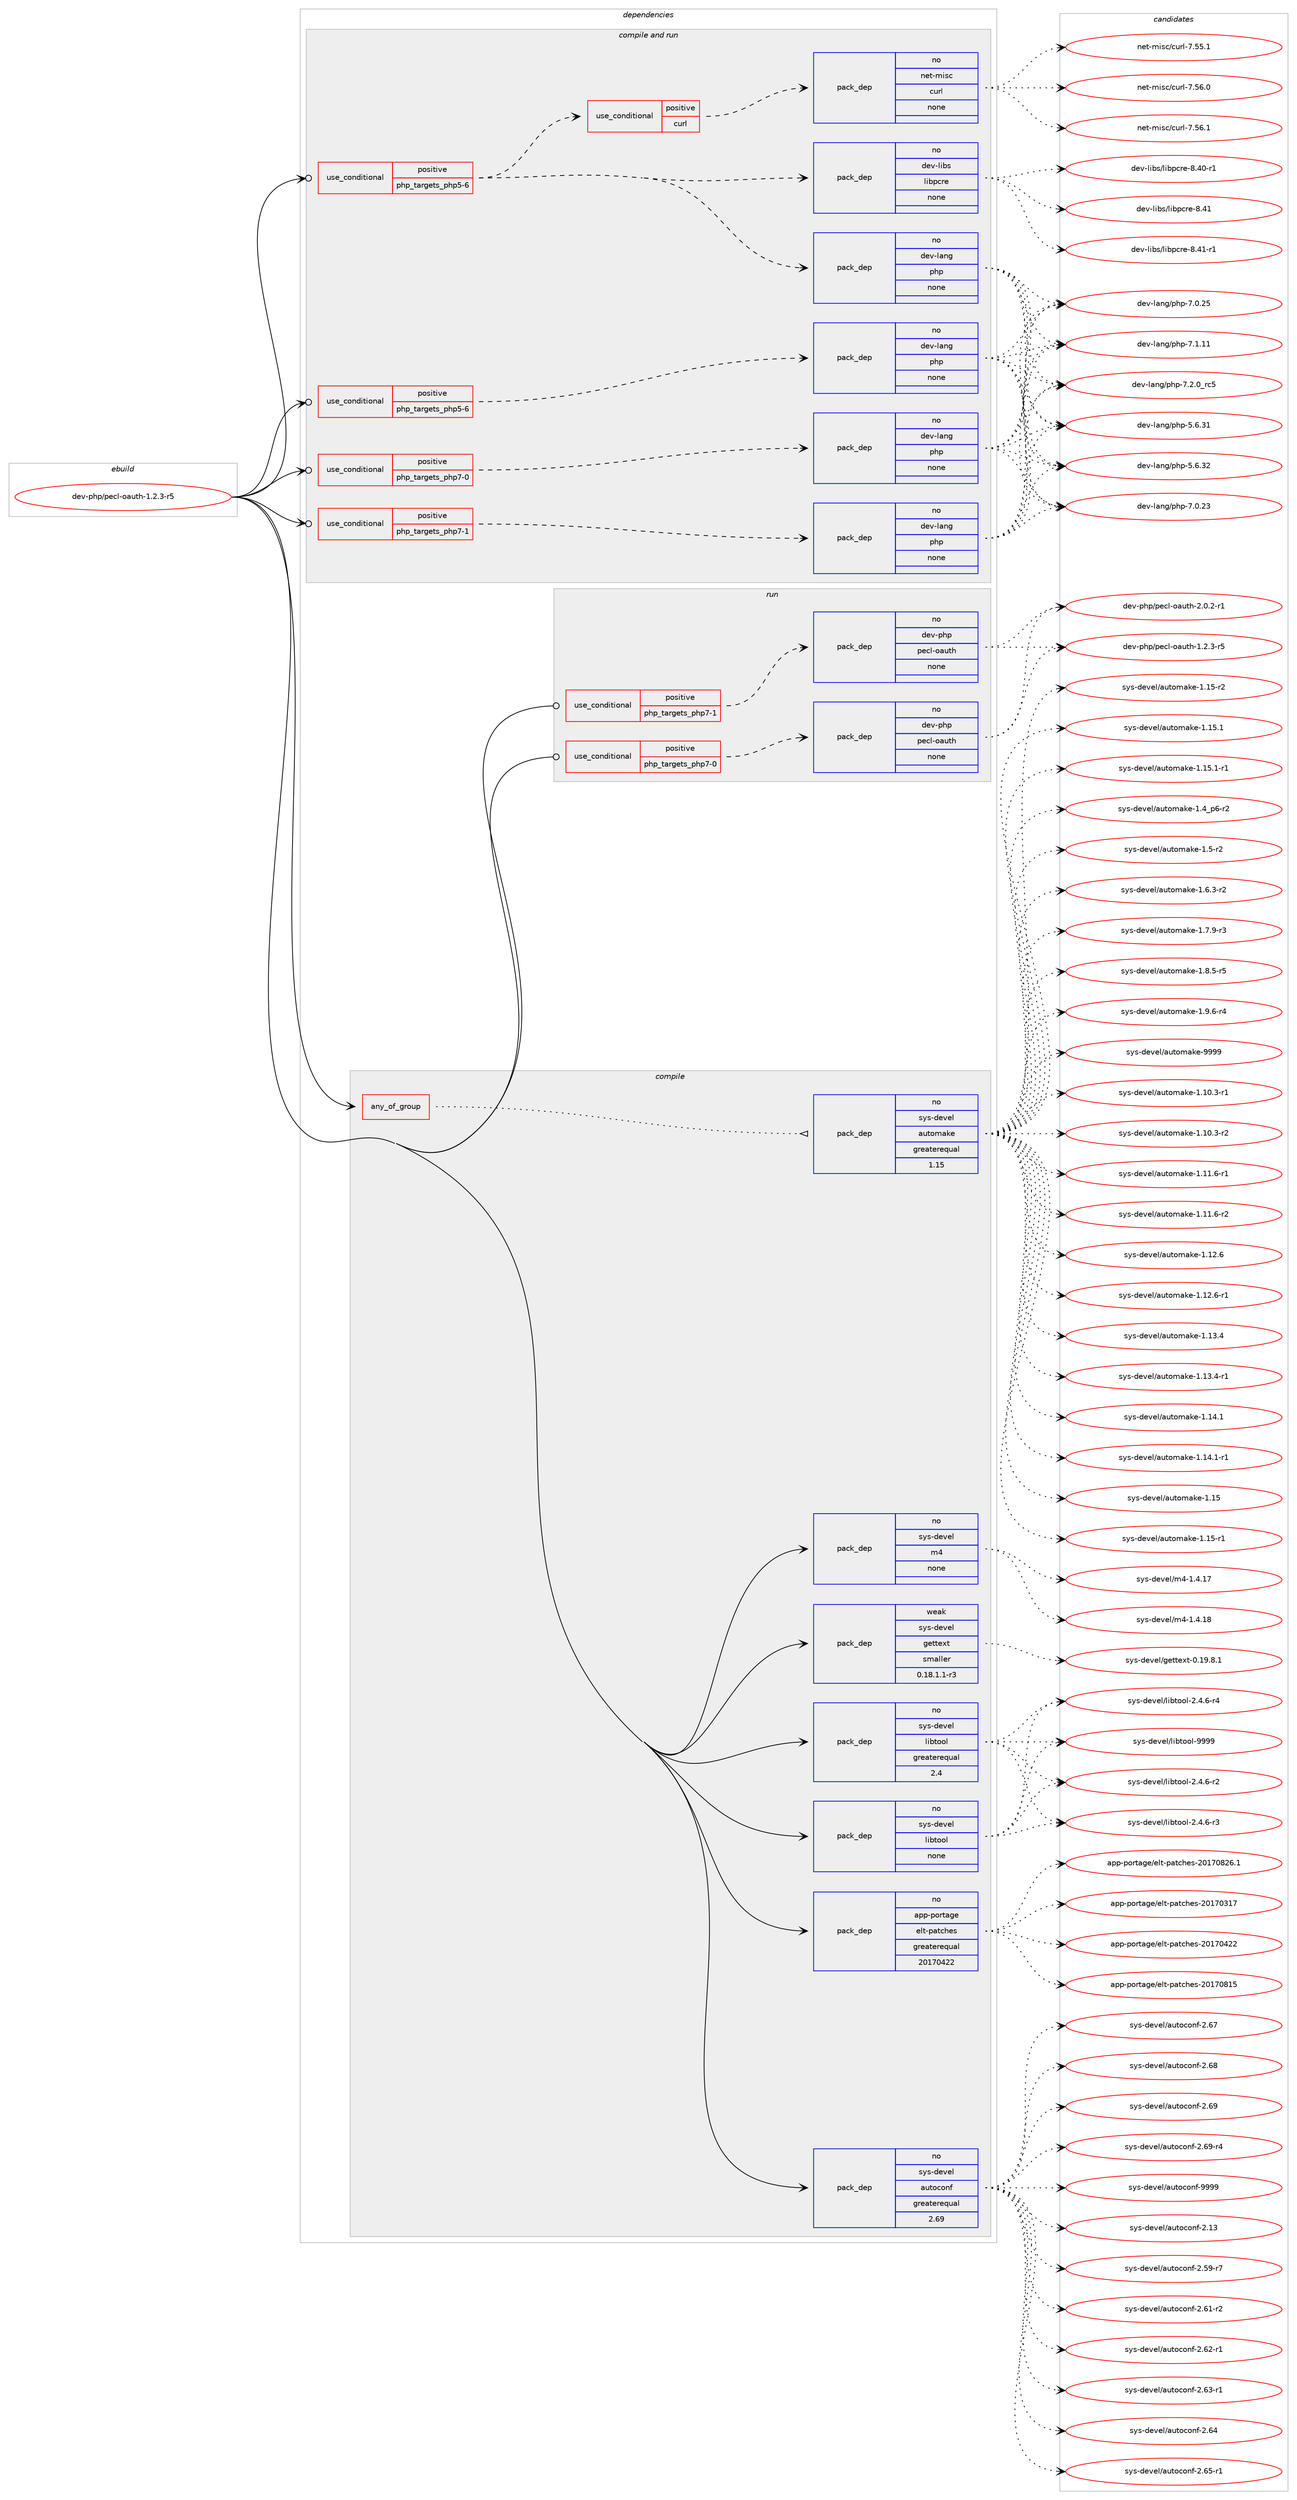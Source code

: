 digraph prolog {

# *************
# Graph options
# *************

newrank=true;
concentrate=true;
compound=true;
graph [rankdir=LR,fontname=Helvetica,fontsize=10,ranksep=1.5];#, ranksep=2.5, nodesep=0.2];
edge  [arrowhead=vee];
node  [fontname=Helvetica,fontsize=10];

# **********
# The ebuild
# **********

subgraph cluster_leftcol {
color=gray;
rank=same;
label=<<i>ebuild</i>>;
id [label="dev-php/pecl-oauth-1.2.3-r5", color=red, width=4, href="../dev-php/pecl-oauth-1.2.3-r5.svg"];
}

# ****************
# The dependencies
# ****************

subgraph cluster_midcol {
color=gray;
label=<<i>dependencies</i>>;
subgraph cluster_compile {
fillcolor="#eeeeee";
style=filled;
label=<<i>compile</i>>;
subgraph any3718 {
dependency143292 [label=<<TABLE BORDER="0" CELLBORDER="1" CELLSPACING="0" CELLPADDING="4"><TR><TD CELLPADDING="10">any_of_group</TD></TR></TABLE>>, shape=none, color=red];subgraph pack110953 {
dependency143293 [label=<<TABLE BORDER="0" CELLBORDER="1" CELLSPACING="0" CELLPADDING="4" WIDTH="220"><TR><TD ROWSPAN="6" CELLPADDING="30">pack_dep</TD></TR><TR><TD WIDTH="110">no</TD></TR><TR><TD>sys-devel</TD></TR><TR><TD>automake</TD></TR><TR><TD>greaterequal</TD></TR><TR><TD>1.15</TD></TR></TABLE>>, shape=none, color=blue];
}
dependency143292:e -> dependency143293:w [weight=20,style="dotted",arrowhead="oinv"];
}
id:e -> dependency143292:w [weight=20,style="solid",arrowhead="vee"];
subgraph pack110954 {
dependency143294 [label=<<TABLE BORDER="0" CELLBORDER="1" CELLSPACING="0" CELLPADDING="4" WIDTH="220"><TR><TD ROWSPAN="6" CELLPADDING="30">pack_dep</TD></TR><TR><TD WIDTH="110">no</TD></TR><TR><TD>app-portage</TD></TR><TR><TD>elt-patches</TD></TR><TR><TD>greaterequal</TD></TR><TR><TD>20170422</TD></TR></TABLE>>, shape=none, color=blue];
}
id:e -> dependency143294:w [weight=20,style="solid",arrowhead="vee"];
subgraph pack110955 {
dependency143295 [label=<<TABLE BORDER="0" CELLBORDER="1" CELLSPACING="0" CELLPADDING="4" WIDTH="220"><TR><TD ROWSPAN="6" CELLPADDING="30">pack_dep</TD></TR><TR><TD WIDTH="110">no</TD></TR><TR><TD>sys-devel</TD></TR><TR><TD>autoconf</TD></TR><TR><TD>greaterequal</TD></TR><TR><TD>2.69</TD></TR></TABLE>>, shape=none, color=blue];
}
id:e -> dependency143295:w [weight=20,style="solid",arrowhead="vee"];
subgraph pack110956 {
dependency143296 [label=<<TABLE BORDER="0" CELLBORDER="1" CELLSPACING="0" CELLPADDING="4" WIDTH="220"><TR><TD ROWSPAN="6" CELLPADDING="30">pack_dep</TD></TR><TR><TD WIDTH="110">no</TD></TR><TR><TD>sys-devel</TD></TR><TR><TD>libtool</TD></TR><TR><TD>greaterequal</TD></TR><TR><TD>2.4</TD></TR></TABLE>>, shape=none, color=blue];
}
id:e -> dependency143296:w [weight=20,style="solid",arrowhead="vee"];
subgraph pack110957 {
dependency143297 [label=<<TABLE BORDER="0" CELLBORDER="1" CELLSPACING="0" CELLPADDING="4" WIDTH="220"><TR><TD ROWSPAN="6" CELLPADDING="30">pack_dep</TD></TR><TR><TD WIDTH="110">no</TD></TR><TR><TD>sys-devel</TD></TR><TR><TD>libtool</TD></TR><TR><TD>none</TD></TR><TR><TD></TD></TR></TABLE>>, shape=none, color=blue];
}
id:e -> dependency143297:w [weight=20,style="solid",arrowhead="vee"];
subgraph pack110958 {
dependency143298 [label=<<TABLE BORDER="0" CELLBORDER="1" CELLSPACING="0" CELLPADDING="4" WIDTH="220"><TR><TD ROWSPAN="6" CELLPADDING="30">pack_dep</TD></TR><TR><TD WIDTH="110">no</TD></TR><TR><TD>sys-devel</TD></TR><TR><TD>m4</TD></TR><TR><TD>none</TD></TR><TR><TD></TD></TR></TABLE>>, shape=none, color=blue];
}
id:e -> dependency143298:w [weight=20,style="solid",arrowhead="vee"];
subgraph pack110959 {
dependency143299 [label=<<TABLE BORDER="0" CELLBORDER="1" CELLSPACING="0" CELLPADDING="4" WIDTH="220"><TR><TD ROWSPAN="6" CELLPADDING="30">pack_dep</TD></TR><TR><TD WIDTH="110">weak</TD></TR><TR><TD>sys-devel</TD></TR><TR><TD>gettext</TD></TR><TR><TD>smaller</TD></TR><TR><TD>0.18.1.1-r3</TD></TR></TABLE>>, shape=none, color=blue];
}
id:e -> dependency143299:w [weight=20,style="solid",arrowhead="vee"];
}
subgraph cluster_compileandrun {
fillcolor="#eeeeee";
style=filled;
label=<<i>compile and run</i>>;
subgraph cond28583 {
dependency143300 [label=<<TABLE BORDER="0" CELLBORDER="1" CELLSPACING="0" CELLPADDING="4"><TR><TD ROWSPAN="3" CELLPADDING="10">use_conditional</TD></TR><TR><TD>positive</TD></TR><TR><TD>php_targets_php5-6</TD></TR></TABLE>>, shape=none, color=red];
subgraph pack110960 {
dependency143301 [label=<<TABLE BORDER="0" CELLBORDER="1" CELLSPACING="0" CELLPADDING="4" WIDTH="220"><TR><TD ROWSPAN="6" CELLPADDING="30">pack_dep</TD></TR><TR><TD WIDTH="110">no</TD></TR><TR><TD>dev-lang</TD></TR><TR><TD>php</TD></TR><TR><TD>none</TD></TR><TR><TD></TD></TR></TABLE>>, shape=none, color=blue];
}
dependency143300:e -> dependency143301:w [weight=20,style="dashed",arrowhead="vee"];
}
id:e -> dependency143300:w [weight=20,style="solid",arrowhead="odotvee"];
subgraph cond28584 {
dependency143302 [label=<<TABLE BORDER="0" CELLBORDER="1" CELLSPACING="0" CELLPADDING="4"><TR><TD ROWSPAN="3" CELLPADDING="10">use_conditional</TD></TR><TR><TD>positive</TD></TR><TR><TD>php_targets_php5-6</TD></TR></TABLE>>, shape=none, color=red];
subgraph pack110961 {
dependency143303 [label=<<TABLE BORDER="0" CELLBORDER="1" CELLSPACING="0" CELLPADDING="4" WIDTH="220"><TR><TD ROWSPAN="6" CELLPADDING="30">pack_dep</TD></TR><TR><TD WIDTH="110">no</TD></TR><TR><TD>dev-lang</TD></TR><TR><TD>php</TD></TR><TR><TD>none</TD></TR><TR><TD></TD></TR></TABLE>>, shape=none, color=blue];
}
dependency143302:e -> dependency143303:w [weight=20,style="dashed",arrowhead="vee"];
subgraph pack110962 {
dependency143304 [label=<<TABLE BORDER="0" CELLBORDER="1" CELLSPACING="0" CELLPADDING="4" WIDTH="220"><TR><TD ROWSPAN="6" CELLPADDING="30">pack_dep</TD></TR><TR><TD WIDTH="110">no</TD></TR><TR><TD>dev-libs</TD></TR><TR><TD>libpcre</TD></TR><TR><TD>none</TD></TR><TR><TD></TD></TR></TABLE>>, shape=none, color=blue];
}
dependency143302:e -> dependency143304:w [weight=20,style="dashed",arrowhead="vee"];
subgraph cond28585 {
dependency143305 [label=<<TABLE BORDER="0" CELLBORDER="1" CELLSPACING="0" CELLPADDING="4"><TR><TD ROWSPAN="3" CELLPADDING="10">use_conditional</TD></TR><TR><TD>positive</TD></TR><TR><TD>curl</TD></TR></TABLE>>, shape=none, color=red];
subgraph pack110963 {
dependency143306 [label=<<TABLE BORDER="0" CELLBORDER="1" CELLSPACING="0" CELLPADDING="4" WIDTH="220"><TR><TD ROWSPAN="6" CELLPADDING="30">pack_dep</TD></TR><TR><TD WIDTH="110">no</TD></TR><TR><TD>net-misc</TD></TR><TR><TD>curl</TD></TR><TR><TD>none</TD></TR><TR><TD></TD></TR></TABLE>>, shape=none, color=blue];
}
dependency143305:e -> dependency143306:w [weight=20,style="dashed",arrowhead="vee"];
}
dependency143302:e -> dependency143305:w [weight=20,style="dashed",arrowhead="vee"];
}
id:e -> dependency143302:w [weight=20,style="solid",arrowhead="odotvee"];
subgraph cond28586 {
dependency143307 [label=<<TABLE BORDER="0" CELLBORDER="1" CELLSPACING="0" CELLPADDING="4"><TR><TD ROWSPAN="3" CELLPADDING="10">use_conditional</TD></TR><TR><TD>positive</TD></TR><TR><TD>php_targets_php7-0</TD></TR></TABLE>>, shape=none, color=red];
subgraph pack110964 {
dependency143308 [label=<<TABLE BORDER="0" CELLBORDER="1" CELLSPACING="0" CELLPADDING="4" WIDTH="220"><TR><TD ROWSPAN="6" CELLPADDING="30">pack_dep</TD></TR><TR><TD WIDTH="110">no</TD></TR><TR><TD>dev-lang</TD></TR><TR><TD>php</TD></TR><TR><TD>none</TD></TR><TR><TD></TD></TR></TABLE>>, shape=none, color=blue];
}
dependency143307:e -> dependency143308:w [weight=20,style="dashed",arrowhead="vee"];
}
id:e -> dependency143307:w [weight=20,style="solid",arrowhead="odotvee"];
subgraph cond28587 {
dependency143309 [label=<<TABLE BORDER="0" CELLBORDER="1" CELLSPACING="0" CELLPADDING="4"><TR><TD ROWSPAN="3" CELLPADDING="10">use_conditional</TD></TR><TR><TD>positive</TD></TR><TR><TD>php_targets_php7-1</TD></TR></TABLE>>, shape=none, color=red];
subgraph pack110965 {
dependency143310 [label=<<TABLE BORDER="0" CELLBORDER="1" CELLSPACING="0" CELLPADDING="4" WIDTH="220"><TR><TD ROWSPAN="6" CELLPADDING="30">pack_dep</TD></TR><TR><TD WIDTH="110">no</TD></TR><TR><TD>dev-lang</TD></TR><TR><TD>php</TD></TR><TR><TD>none</TD></TR><TR><TD></TD></TR></TABLE>>, shape=none, color=blue];
}
dependency143309:e -> dependency143310:w [weight=20,style="dashed",arrowhead="vee"];
}
id:e -> dependency143309:w [weight=20,style="solid",arrowhead="odotvee"];
}
subgraph cluster_run {
fillcolor="#eeeeee";
style=filled;
label=<<i>run</i>>;
subgraph cond28588 {
dependency143311 [label=<<TABLE BORDER="0" CELLBORDER="1" CELLSPACING="0" CELLPADDING="4"><TR><TD ROWSPAN="3" CELLPADDING="10">use_conditional</TD></TR><TR><TD>positive</TD></TR><TR><TD>php_targets_php7-0</TD></TR></TABLE>>, shape=none, color=red];
subgraph pack110966 {
dependency143312 [label=<<TABLE BORDER="0" CELLBORDER="1" CELLSPACING="0" CELLPADDING="4" WIDTH="220"><TR><TD ROWSPAN="6" CELLPADDING="30">pack_dep</TD></TR><TR><TD WIDTH="110">no</TD></TR><TR><TD>dev-php</TD></TR><TR><TD>pecl-oauth</TD></TR><TR><TD>none</TD></TR><TR><TD></TD></TR></TABLE>>, shape=none, color=blue];
}
dependency143311:e -> dependency143312:w [weight=20,style="dashed",arrowhead="vee"];
}
id:e -> dependency143311:w [weight=20,style="solid",arrowhead="odot"];
subgraph cond28589 {
dependency143313 [label=<<TABLE BORDER="0" CELLBORDER="1" CELLSPACING="0" CELLPADDING="4"><TR><TD ROWSPAN="3" CELLPADDING="10">use_conditional</TD></TR><TR><TD>positive</TD></TR><TR><TD>php_targets_php7-1</TD></TR></TABLE>>, shape=none, color=red];
subgraph pack110967 {
dependency143314 [label=<<TABLE BORDER="0" CELLBORDER="1" CELLSPACING="0" CELLPADDING="4" WIDTH="220"><TR><TD ROWSPAN="6" CELLPADDING="30">pack_dep</TD></TR><TR><TD WIDTH="110">no</TD></TR><TR><TD>dev-php</TD></TR><TR><TD>pecl-oauth</TD></TR><TR><TD>none</TD></TR><TR><TD></TD></TR></TABLE>>, shape=none, color=blue];
}
dependency143313:e -> dependency143314:w [weight=20,style="dashed",arrowhead="vee"];
}
id:e -> dependency143313:w [weight=20,style="solid",arrowhead="odot"];
}
}

# **************
# The candidates
# **************

subgraph cluster_choices {
rank=same;
color=gray;
label=<<i>candidates</i>>;

subgraph choice110953 {
color=black;
nodesep=1;
choice11512111545100101118101108479711711611110997107101454946494846514511449 [label="sys-devel/automake-1.10.3-r1", color=red, width=4,href="../sys-devel/automake-1.10.3-r1.svg"];
choice11512111545100101118101108479711711611110997107101454946494846514511450 [label="sys-devel/automake-1.10.3-r2", color=red, width=4,href="../sys-devel/automake-1.10.3-r2.svg"];
choice11512111545100101118101108479711711611110997107101454946494946544511449 [label="sys-devel/automake-1.11.6-r1", color=red, width=4,href="../sys-devel/automake-1.11.6-r1.svg"];
choice11512111545100101118101108479711711611110997107101454946494946544511450 [label="sys-devel/automake-1.11.6-r2", color=red, width=4,href="../sys-devel/automake-1.11.6-r2.svg"];
choice1151211154510010111810110847971171161111099710710145494649504654 [label="sys-devel/automake-1.12.6", color=red, width=4,href="../sys-devel/automake-1.12.6.svg"];
choice11512111545100101118101108479711711611110997107101454946495046544511449 [label="sys-devel/automake-1.12.6-r1", color=red, width=4,href="../sys-devel/automake-1.12.6-r1.svg"];
choice1151211154510010111810110847971171161111099710710145494649514652 [label="sys-devel/automake-1.13.4", color=red, width=4,href="../sys-devel/automake-1.13.4.svg"];
choice11512111545100101118101108479711711611110997107101454946495146524511449 [label="sys-devel/automake-1.13.4-r1", color=red, width=4,href="../sys-devel/automake-1.13.4-r1.svg"];
choice1151211154510010111810110847971171161111099710710145494649524649 [label="sys-devel/automake-1.14.1", color=red, width=4,href="../sys-devel/automake-1.14.1.svg"];
choice11512111545100101118101108479711711611110997107101454946495246494511449 [label="sys-devel/automake-1.14.1-r1", color=red, width=4,href="../sys-devel/automake-1.14.1-r1.svg"];
choice115121115451001011181011084797117116111109971071014549464953 [label="sys-devel/automake-1.15", color=red, width=4,href="../sys-devel/automake-1.15.svg"];
choice1151211154510010111810110847971171161111099710710145494649534511449 [label="sys-devel/automake-1.15-r1", color=red, width=4,href="../sys-devel/automake-1.15-r1.svg"];
choice1151211154510010111810110847971171161111099710710145494649534511450 [label="sys-devel/automake-1.15-r2", color=red, width=4,href="../sys-devel/automake-1.15-r2.svg"];
choice1151211154510010111810110847971171161111099710710145494649534649 [label="sys-devel/automake-1.15.1", color=red, width=4,href="../sys-devel/automake-1.15.1.svg"];
choice11512111545100101118101108479711711611110997107101454946495346494511449 [label="sys-devel/automake-1.15.1-r1", color=red, width=4,href="../sys-devel/automake-1.15.1-r1.svg"];
choice115121115451001011181011084797117116111109971071014549465295112544511450 [label="sys-devel/automake-1.4_p6-r2", color=red, width=4,href="../sys-devel/automake-1.4_p6-r2.svg"];
choice11512111545100101118101108479711711611110997107101454946534511450 [label="sys-devel/automake-1.5-r2", color=red, width=4,href="../sys-devel/automake-1.5-r2.svg"];
choice115121115451001011181011084797117116111109971071014549465446514511450 [label="sys-devel/automake-1.6.3-r2", color=red, width=4,href="../sys-devel/automake-1.6.3-r2.svg"];
choice115121115451001011181011084797117116111109971071014549465546574511451 [label="sys-devel/automake-1.7.9-r3", color=red, width=4,href="../sys-devel/automake-1.7.9-r3.svg"];
choice115121115451001011181011084797117116111109971071014549465646534511453 [label="sys-devel/automake-1.8.5-r5", color=red, width=4,href="../sys-devel/automake-1.8.5-r5.svg"];
choice115121115451001011181011084797117116111109971071014549465746544511452 [label="sys-devel/automake-1.9.6-r4", color=red, width=4,href="../sys-devel/automake-1.9.6-r4.svg"];
choice115121115451001011181011084797117116111109971071014557575757 [label="sys-devel/automake-9999", color=red, width=4,href="../sys-devel/automake-9999.svg"];
dependency143293:e -> choice11512111545100101118101108479711711611110997107101454946494846514511449:w [style=dotted,weight="100"];
dependency143293:e -> choice11512111545100101118101108479711711611110997107101454946494846514511450:w [style=dotted,weight="100"];
dependency143293:e -> choice11512111545100101118101108479711711611110997107101454946494946544511449:w [style=dotted,weight="100"];
dependency143293:e -> choice11512111545100101118101108479711711611110997107101454946494946544511450:w [style=dotted,weight="100"];
dependency143293:e -> choice1151211154510010111810110847971171161111099710710145494649504654:w [style=dotted,weight="100"];
dependency143293:e -> choice11512111545100101118101108479711711611110997107101454946495046544511449:w [style=dotted,weight="100"];
dependency143293:e -> choice1151211154510010111810110847971171161111099710710145494649514652:w [style=dotted,weight="100"];
dependency143293:e -> choice11512111545100101118101108479711711611110997107101454946495146524511449:w [style=dotted,weight="100"];
dependency143293:e -> choice1151211154510010111810110847971171161111099710710145494649524649:w [style=dotted,weight="100"];
dependency143293:e -> choice11512111545100101118101108479711711611110997107101454946495246494511449:w [style=dotted,weight="100"];
dependency143293:e -> choice115121115451001011181011084797117116111109971071014549464953:w [style=dotted,weight="100"];
dependency143293:e -> choice1151211154510010111810110847971171161111099710710145494649534511449:w [style=dotted,weight="100"];
dependency143293:e -> choice1151211154510010111810110847971171161111099710710145494649534511450:w [style=dotted,weight="100"];
dependency143293:e -> choice1151211154510010111810110847971171161111099710710145494649534649:w [style=dotted,weight="100"];
dependency143293:e -> choice11512111545100101118101108479711711611110997107101454946495346494511449:w [style=dotted,weight="100"];
dependency143293:e -> choice115121115451001011181011084797117116111109971071014549465295112544511450:w [style=dotted,weight="100"];
dependency143293:e -> choice11512111545100101118101108479711711611110997107101454946534511450:w [style=dotted,weight="100"];
dependency143293:e -> choice115121115451001011181011084797117116111109971071014549465446514511450:w [style=dotted,weight="100"];
dependency143293:e -> choice115121115451001011181011084797117116111109971071014549465546574511451:w [style=dotted,weight="100"];
dependency143293:e -> choice115121115451001011181011084797117116111109971071014549465646534511453:w [style=dotted,weight="100"];
dependency143293:e -> choice115121115451001011181011084797117116111109971071014549465746544511452:w [style=dotted,weight="100"];
dependency143293:e -> choice115121115451001011181011084797117116111109971071014557575757:w [style=dotted,weight="100"];
}
subgraph choice110954 {
color=black;
nodesep=1;
choice97112112451121111141169710310147101108116451129711699104101115455048495548514955 [label="app-portage/elt-patches-20170317", color=red, width=4,href="../app-portage/elt-patches-20170317.svg"];
choice97112112451121111141169710310147101108116451129711699104101115455048495548525050 [label="app-portage/elt-patches-20170422", color=red, width=4,href="../app-portage/elt-patches-20170422.svg"];
choice97112112451121111141169710310147101108116451129711699104101115455048495548564953 [label="app-portage/elt-patches-20170815", color=red, width=4,href="../app-portage/elt-patches-20170815.svg"];
choice971121124511211111411697103101471011081164511297116991041011154550484955485650544649 [label="app-portage/elt-patches-20170826.1", color=red, width=4,href="../app-portage/elt-patches-20170826.1.svg"];
dependency143294:e -> choice97112112451121111141169710310147101108116451129711699104101115455048495548514955:w [style=dotted,weight="100"];
dependency143294:e -> choice97112112451121111141169710310147101108116451129711699104101115455048495548525050:w [style=dotted,weight="100"];
dependency143294:e -> choice97112112451121111141169710310147101108116451129711699104101115455048495548564953:w [style=dotted,weight="100"];
dependency143294:e -> choice971121124511211111411697103101471011081164511297116991041011154550484955485650544649:w [style=dotted,weight="100"];
}
subgraph choice110955 {
color=black;
nodesep=1;
choice115121115451001011181011084797117116111991111101024550464951 [label="sys-devel/autoconf-2.13", color=red, width=4,href="../sys-devel/autoconf-2.13.svg"];
choice1151211154510010111810110847971171161119911111010245504653574511455 [label="sys-devel/autoconf-2.59-r7", color=red, width=4,href="../sys-devel/autoconf-2.59-r7.svg"];
choice1151211154510010111810110847971171161119911111010245504654494511450 [label="sys-devel/autoconf-2.61-r2", color=red, width=4,href="../sys-devel/autoconf-2.61-r2.svg"];
choice1151211154510010111810110847971171161119911111010245504654504511449 [label="sys-devel/autoconf-2.62-r1", color=red, width=4,href="../sys-devel/autoconf-2.62-r1.svg"];
choice1151211154510010111810110847971171161119911111010245504654514511449 [label="sys-devel/autoconf-2.63-r1", color=red, width=4,href="../sys-devel/autoconf-2.63-r1.svg"];
choice115121115451001011181011084797117116111991111101024550465452 [label="sys-devel/autoconf-2.64", color=red, width=4,href="../sys-devel/autoconf-2.64.svg"];
choice1151211154510010111810110847971171161119911111010245504654534511449 [label="sys-devel/autoconf-2.65-r1", color=red, width=4,href="../sys-devel/autoconf-2.65-r1.svg"];
choice115121115451001011181011084797117116111991111101024550465455 [label="sys-devel/autoconf-2.67", color=red, width=4,href="../sys-devel/autoconf-2.67.svg"];
choice115121115451001011181011084797117116111991111101024550465456 [label="sys-devel/autoconf-2.68", color=red, width=4,href="../sys-devel/autoconf-2.68.svg"];
choice115121115451001011181011084797117116111991111101024550465457 [label="sys-devel/autoconf-2.69", color=red, width=4,href="../sys-devel/autoconf-2.69.svg"];
choice1151211154510010111810110847971171161119911111010245504654574511452 [label="sys-devel/autoconf-2.69-r4", color=red, width=4,href="../sys-devel/autoconf-2.69-r4.svg"];
choice115121115451001011181011084797117116111991111101024557575757 [label="sys-devel/autoconf-9999", color=red, width=4,href="../sys-devel/autoconf-9999.svg"];
dependency143295:e -> choice115121115451001011181011084797117116111991111101024550464951:w [style=dotted,weight="100"];
dependency143295:e -> choice1151211154510010111810110847971171161119911111010245504653574511455:w [style=dotted,weight="100"];
dependency143295:e -> choice1151211154510010111810110847971171161119911111010245504654494511450:w [style=dotted,weight="100"];
dependency143295:e -> choice1151211154510010111810110847971171161119911111010245504654504511449:w [style=dotted,weight="100"];
dependency143295:e -> choice1151211154510010111810110847971171161119911111010245504654514511449:w [style=dotted,weight="100"];
dependency143295:e -> choice115121115451001011181011084797117116111991111101024550465452:w [style=dotted,weight="100"];
dependency143295:e -> choice1151211154510010111810110847971171161119911111010245504654534511449:w [style=dotted,weight="100"];
dependency143295:e -> choice115121115451001011181011084797117116111991111101024550465455:w [style=dotted,weight="100"];
dependency143295:e -> choice115121115451001011181011084797117116111991111101024550465456:w [style=dotted,weight="100"];
dependency143295:e -> choice115121115451001011181011084797117116111991111101024550465457:w [style=dotted,weight="100"];
dependency143295:e -> choice1151211154510010111810110847971171161119911111010245504654574511452:w [style=dotted,weight="100"];
dependency143295:e -> choice115121115451001011181011084797117116111991111101024557575757:w [style=dotted,weight="100"];
}
subgraph choice110956 {
color=black;
nodesep=1;
choice1151211154510010111810110847108105981161111111084550465246544511450 [label="sys-devel/libtool-2.4.6-r2", color=red, width=4,href="../sys-devel/libtool-2.4.6-r2.svg"];
choice1151211154510010111810110847108105981161111111084550465246544511451 [label="sys-devel/libtool-2.4.6-r3", color=red, width=4,href="../sys-devel/libtool-2.4.6-r3.svg"];
choice1151211154510010111810110847108105981161111111084550465246544511452 [label="sys-devel/libtool-2.4.6-r4", color=red, width=4,href="../sys-devel/libtool-2.4.6-r4.svg"];
choice1151211154510010111810110847108105981161111111084557575757 [label="sys-devel/libtool-9999", color=red, width=4,href="../sys-devel/libtool-9999.svg"];
dependency143296:e -> choice1151211154510010111810110847108105981161111111084550465246544511450:w [style=dotted,weight="100"];
dependency143296:e -> choice1151211154510010111810110847108105981161111111084550465246544511451:w [style=dotted,weight="100"];
dependency143296:e -> choice1151211154510010111810110847108105981161111111084550465246544511452:w [style=dotted,weight="100"];
dependency143296:e -> choice1151211154510010111810110847108105981161111111084557575757:w [style=dotted,weight="100"];
}
subgraph choice110957 {
color=black;
nodesep=1;
choice1151211154510010111810110847108105981161111111084550465246544511450 [label="sys-devel/libtool-2.4.6-r2", color=red, width=4,href="../sys-devel/libtool-2.4.6-r2.svg"];
choice1151211154510010111810110847108105981161111111084550465246544511451 [label="sys-devel/libtool-2.4.6-r3", color=red, width=4,href="../sys-devel/libtool-2.4.6-r3.svg"];
choice1151211154510010111810110847108105981161111111084550465246544511452 [label="sys-devel/libtool-2.4.6-r4", color=red, width=4,href="../sys-devel/libtool-2.4.6-r4.svg"];
choice1151211154510010111810110847108105981161111111084557575757 [label="sys-devel/libtool-9999", color=red, width=4,href="../sys-devel/libtool-9999.svg"];
dependency143297:e -> choice1151211154510010111810110847108105981161111111084550465246544511450:w [style=dotted,weight="100"];
dependency143297:e -> choice1151211154510010111810110847108105981161111111084550465246544511451:w [style=dotted,weight="100"];
dependency143297:e -> choice1151211154510010111810110847108105981161111111084550465246544511452:w [style=dotted,weight="100"];
dependency143297:e -> choice1151211154510010111810110847108105981161111111084557575757:w [style=dotted,weight="100"];
}
subgraph choice110958 {
color=black;
nodesep=1;
choice11512111545100101118101108471095245494652464955 [label="sys-devel/m4-1.4.17", color=red, width=4,href="../sys-devel/m4-1.4.17.svg"];
choice11512111545100101118101108471095245494652464956 [label="sys-devel/m4-1.4.18", color=red, width=4,href="../sys-devel/m4-1.4.18.svg"];
dependency143298:e -> choice11512111545100101118101108471095245494652464955:w [style=dotted,weight="100"];
dependency143298:e -> choice11512111545100101118101108471095245494652464956:w [style=dotted,weight="100"];
}
subgraph choice110959 {
color=black;
nodesep=1;
choice1151211154510010111810110847103101116116101120116454846495746564649 [label="sys-devel/gettext-0.19.8.1", color=red, width=4,href="../sys-devel/gettext-0.19.8.1.svg"];
dependency143299:e -> choice1151211154510010111810110847103101116116101120116454846495746564649:w [style=dotted,weight="100"];
}
subgraph choice110960 {
color=black;
nodesep=1;
choice10010111845108971101034711210411245534654465149 [label="dev-lang/php-5.6.31", color=red, width=4,href="../dev-lang/php-5.6.31.svg"];
choice10010111845108971101034711210411245534654465150 [label="dev-lang/php-5.6.32", color=red, width=4,href="../dev-lang/php-5.6.32.svg"];
choice10010111845108971101034711210411245554648465051 [label="dev-lang/php-7.0.23", color=red, width=4,href="../dev-lang/php-7.0.23.svg"];
choice10010111845108971101034711210411245554648465053 [label="dev-lang/php-7.0.25", color=red, width=4,href="../dev-lang/php-7.0.25.svg"];
choice10010111845108971101034711210411245554649464949 [label="dev-lang/php-7.1.11", color=red, width=4,href="../dev-lang/php-7.1.11.svg"];
choice100101118451089711010347112104112455546504648951149953 [label="dev-lang/php-7.2.0_rc5", color=red, width=4,href="../dev-lang/php-7.2.0_rc5.svg"];
dependency143301:e -> choice10010111845108971101034711210411245534654465149:w [style=dotted,weight="100"];
dependency143301:e -> choice10010111845108971101034711210411245534654465150:w [style=dotted,weight="100"];
dependency143301:e -> choice10010111845108971101034711210411245554648465051:w [style=dotted,weight="100"];
dependency143301:e -> choice10010111845108971101034711210411245554648465053:w [style=dotted,weight="100"];
dependency143301:e -> choice10010111845108971101034711210411245554649464949:w [style=dotted,weight="100"];
dependency143301:e -> choice100101118451089711010347112104112455546504648951149953:w [style=dotted,weight="100"];
}
subgraph choice110961 {
color=black;
nodesep=1;
choice10010111845108971101034711210411245534654465149 [label="dev-lang/php-5.6.31", color=red, width=4,href="../dev-lang/php-5.6.31.svg"];
choice10010111845108971101034711210411245534654465150 [label="dev-lang/php-5.6.32", color=red, width=4,href="../dev-lang/php-5.6.32.svg"];
choice10010111845108971101034711210411245554648465051 [label="dev-lang/php-7.0.23", color=red, width=4,href="../dev-lang/php-7.0.23.svg"];
choice10010111845108971101034711210411245554648465053 [label="dev-lang/php-7.0.25", color=red, width=4,href="../dev-lang/php-7.0.25.svg"];
choice10010111845108971101034711210411245554649464949 [label="dev-lang/php-7.1.11", color=red, width=4,href="../dev-lang/php-7.1.11.svg"];
choice100101118451089711010347112104112455546504648951149953 [label="dev-lang/php-7.2.0_rc5", color=red, width=4,href="../dev-lang/php-7.2.0_rc5.svg"];
dependency143303:e -> choice10010111845108971101034711210411245534654465149:w [style=dotted,weight="100"];
dependency143303:e -> choice10010111845108971101034711210411245534654465150:w [style=dotted,weight="100"];
dependency143303:e -> choice10010111845108971101034711210411245554648465051:w [style=dotted,weight="100"];
dependency143303:e -> choice10010111845108971101034711210411245554648465053:w [style=dotted,weight="100"];
dependency143303:e -> choice10010111845108971101034711210411245554649464949:w [style=dotted,weight="100"];
dependency143303:e -> choice100101118451089711010347112104112455546504648951149953:w [style=dotted,weight="100"];
}
subgraph choice110962 {
color=black;
nodesep=1;
choice100101118451081059811547108105981129911410145564652484511449 [label="dev-libs/libpcre-8.40-r1", color=red, width=4,href="../dev-libs/libpcre-8.40-r1.svg"];
choice10010111845108105981154710810598112991141014556465249 [label="dev-libs/libpcre-8.41", color=red, width=4,href="../dev-libs/libpcre-8.41.svg"];
choice100101118451081059811547108105981129911410145564652494511449 [label="dev-libs/libpcre-8.41-r1", color=red, width=4,href="../dev-libs/libpcre-8.41-r1.svg"];
dependency143304:e -> choice100101118451081059811547108105981129911410145564652484511449:w [style=dotted,weight="100"];
dependency143304:e -> choice10010111845108105981154710810598112991141014556465249:w [style=dotted,weight="100"];
dependency143304:e -> choice100101118451081059811547108105981129911410145564652494511449:w [style=dotted,weight="100"];
}
subgraph choice110963 {
color=black;
nodesep=1;
choice1101011164510910511599479911711410845554653534649 [label="net-misc/curl-7.55.1", color=red, width=4,href="../net-misc/curl-7.55.1.svg"];
choice1101011164510910511599479911711410845554653544648 [label="net-misc/curl-7.56.0", color=red, width=4,href="../net-misc/curl-7.56.0.svg"];
choice1101011164510910511599479911711410845554653544649 [label="net-misc/curl-7.56.1", color=red, width=4,href="../net-misc/curl-7.56.1.svg"];
dependency143306:e -> choice1101011164510910511599479911711410845554653534649:w [style=dotted,weight="100"];
dependency143306:e -> choice1101011164510910511599479911711410845554653544648:w [style=dotted,weight="100"];
dependency143306:e -> choice1101011164510910511599479911711410845554653544649:w [style=dotted,weight="100"];
}
subgraph choice110964 {
color=black;
nodesep=1;
choice10010111845108971101034711210411245534654465149 [label="dev-lang/php-5.6.31", color=red, width=4,href="../dev-lang/php-5.6.31.svg"];
choice10010111845108971101034711210411245534654465150 [label="dev-lang/php-5.6.32", color=red, width=4,href="../dev-lang/php-5.6.32.svg"];
choice10010111845108971101034711210411245554648465051 [label="dev-lang/php-7.0.23", color=red, width=4,href="../dev-lang/php-7.0.23.svg"];
choice10010111845108971101034711210411245554648465053 [label="dev-lang/php-7.0.25", color=red, width=4,href="../dev-lang/php-7.0.25.svg"];
choice10010111845108971101034711210411245554649464949 [label="dev-lang/php-7.1.11", color=red, width=4,href="../dev-lang/php-7.1.11.svg"];
choice100101118451089711010347112104112455546504648951149953 [label="dev-lang/php-7.2.0_rc5", color=red, width=4,href="../dev-lang/php-7.2.0_rc5.svg"];
dependency143308:e -> choice10010111845108971101034711210411245534654465149:w [style=dotted,weight="100"];
dependency143308:e -> choice10010111845108971101034711210411245534654465150:w [style=dotted,weight="100"];
dependency143308:e -> choice10010111845108971101034711210411245554648465051:w [style=dotted,weight="100"];
dependency143308:e -> choice10010111845108971101034711210411245554648465053:w [style=dotted,weight="100"];
dependency143308:e -> choice10010111845108971101034711210411245554649464949:w [style=dotted,weight="100"];
dependency143308:e -> choice100101118451089711010347112104112455546504648951149953:w [style=dotted,weight="100"];
}
subgraph choice110965 {
color=black;
nodesep=1;
choice10010111845108971101034711210411245534654465149 [label="dev-lang/php-5.6.31", color=red, width=4,href="../dev-lang/php-5.6.31.svg"];
choice10010111845108971101034711210411245534654465150 [label="dev-lang/php-5.6.32", color=red, width=4,href="../dev-lang/php-5.6.32.svg"];
choice10010111845108971101034711210411245554648465051 [label="dev-lang/php-7.0.23", color=red, width=4,href="../dev-lang/php-7.0.23.svg"];
choice10010111845108971101034711210411245554648465053 [label="dev-lang/php-7.0.25", color=red, width=4,href="../dev-lang/php-7.0.25.svg"];
choice10010111845108971101034711210411245554649464949 [label="dev-lang/php-7.1.11", color=red, width=4,href="../dev-lang/php-7.1.11.svg"];
choice100101118451089711010347112104112455546504648951149953 [label="dev-lang/php-7.2.0_rc5", color=red, width=4,href="../dev-lang/php-7.2.0_rc5.svg"];
dependency143310:e -> choice10010111845108971101034711210411245534654465149:w [style=dotted,weight="100"];
dependency143310:e -> choice10010111845108971101034711210411245534654465150:w [style=dotted,weight="100"];
dependency143310:e -> choice10010111845108971101034711210411245554648465051:w [style=dotted,weight="100"];
dependency143310:e -> choice10010111845108971101034711210411245554648465053:w [style=dotted,weight="100"];
dependency143310:e -> choice10010111845108971101034711210411245554649464949:w [style=dotted,weight="100"];
dependency143310:e -> choice100101118451089711010347112104112455546504648951149953:w [style=dotted,weight="100"];
}
subgraph choice110966 {
color=black;
nodesep=1;
choice10010111845112104112471121019910845111971171161044549465046514511453 [label="dev-php/pecl-oauth-1.2.3-r5", color=red, width=4,href="../dev-php/pecl-oauth-1.2.3-r5.svg"];
choice10010111845112104112471121019910845111971171161044550464846504511449 [label="dev-php/pecl-oauth-2.0.2-r1", color=red, width=4,href="../dev-php/pecl-oauth-2.0.2-r1.svg"];
dependency143312:e -> choice10010111845112104112471121019910845111971171161044549465046514511453:w [style=dotted,weight="100"];
dependency143312:e -> choice10010111845112104112471121019910845111971171161044550464846504511449:w [style=dotted,weight="100"];
}
subgraph choice110967 {
color=black;
nodesep=1;
choice10010111845112104112471121019910845111971171161044549465046514511453 [label="dev-php/pecl-oauth-1.2.3-r5", color=red, width=4,href="../dev-php/pecl-oauth-1.2.3-r5.svg"];
choice10010111845112104112471121019910845111971171161044550464846504511449 [label="dev-php/pecl-oauth-2.0.2-r1", color=red, width=4,href="../dev-php/pecl-oauth-2.0.2-r1.svg"];
dependency143314:e -> choice10010111845112104112471121019910845111971171161044549465046514511453:w [style=dotted,weight="100"];
dependency143314:e -> choice10010111845112104112471121019910845111971171161044550464846504511449:w [style=dotted,weight="100"];
}
}

}
